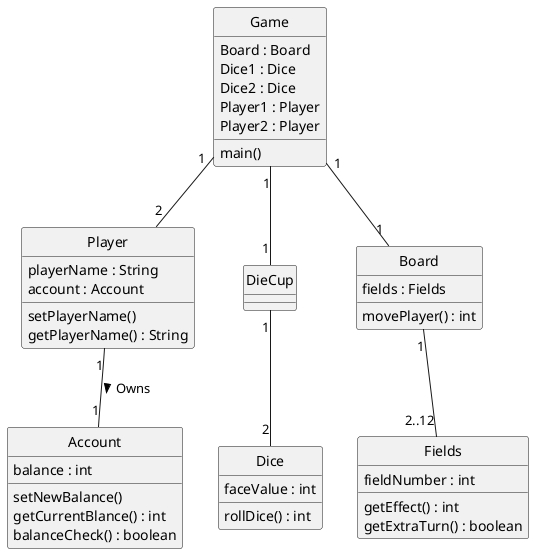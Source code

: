 @startuml ClassDiagram
skinparam style strictuml

class "Game" as Game {
    Board : Board
    Dice1 : Dice
    Dice2 : Dice
    Player1 : Player
    Player2 : Player

    main()
}
class "Player" as Player {
    playerName : String
    account : Account

    setPlayerName()
    getPlayerName() : String

}

class "Account" as Account {
    balance : int

    setNewBalance()
    getCurrentBlance() : int
    balanceCheck() : boolean
}

class "DieCup" as Diecup {

}

class "Dice" as Dice {
    faceValue : int

    rollDice() : int
}

class "Board" as Board {
    fields : Fields

    movePlayer() : int
}

class "Fields" as Field {
    fieldNumber : int

    getEffect() : int
    getExtraTurn() : boolean
}

Player "1" -- "1" Account : Owns >
Game "1" -- "2" Player 
Game "1" -- "1" Board
Board "1" -- "2..12" Field
Game "1" -- "1" Diecup
Diecup "1" -- "2" Dice
@enduml